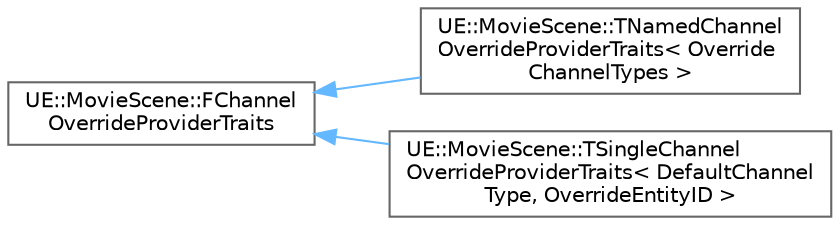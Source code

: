 digraph "Graphical Class Hierarchy"
{
 // INTERACTIVE_SVG=YES
 // LATEX_PDF_SIZE
  bgcolor="transparent";
  edge [fontname=Helvetica,fontsize=10,labelfontname=Helvetica,labelfontsize=10];
  node [fontname=Helvetica,fontsize=10,shape=box,height=0.2,width=0.4];
  rankdir="LR";
  Node0 [id="Node000000",label="UE::MovieScene::FChannel\lOverrideProviderTraits",height=0.2,width=0.4,color="grey40", fillcolor="white", style="filled",URL="$dc/d37/structUE_1_1MovieScene_1_1FChannelOverrideProviderTraits.html",tooltip=" "];
  Node0 -> Node1 [id="edge9417_Node000000_Node000001",dir="back",color="steelblue1",style="solid",tooltip=" "];
  Node1 [id="Node000001",label="UE::MovieScene::TNamedChannel\lOverrideProviderTraits\< Override\lChannelTypes \>",height=0.2,width=0.4,color="grey40", fillcolor="white", style="filled",URL="$d0/d9a/structUE_1_1MovieScene_1_1TNamedChannelOverrideProviderTraits.html",tooltip=" "];
  Node0 -> Node2 [id="edge9418_Node000000_Node000002",dir="back",color="steelblue1",style="solid",tooltip=" "];
  Node2 [id="Node000002",label="UE::MovieScene::TSingleChannel\lOverrideProviderTraits\< DefaultChannel\lType, OverrideEntityID \>",height=0.2,width=0.4,color="grey40", fillcolor="white", style="filled",URL="$dc/d5f/structUE_1_1MovieScene_1_1TSingleChannelOverrideProviderTraits.html",tooltip=" "];
}
